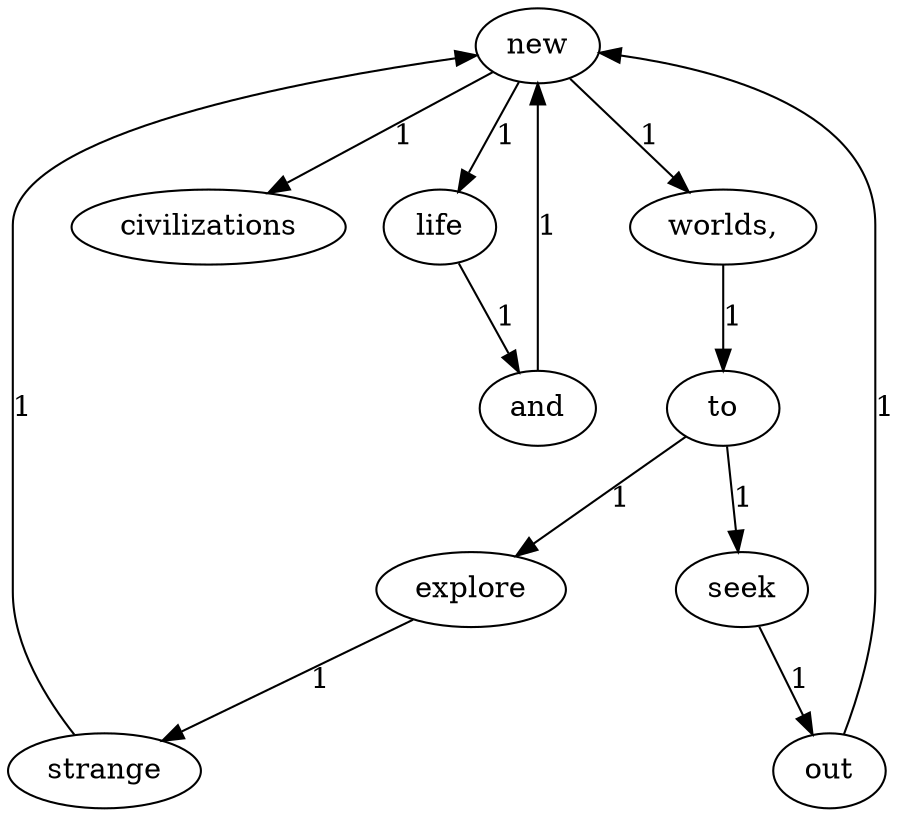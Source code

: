 digraph G {
  "new" -> "worlds," [label="1", weight=1];
  "new" -> "civilizations" [label="1", weight=1];
  "new" -> "life" [label="1", weight=1];
  "worlds," -> "to" [label="1", weight=1];
  "explore" -> "strange" [label="1", weight=1];
  "and" -> "new" [label="1", weight=1];
  "to" -> "explore" [label="1", weight=1];
  "to" -> "seek" [label="1", weight=1];
  "seek" -> "out" [label="1", weight=1];
  "strange" -> "new" [label="1", weight=1];
  "life" -> "and" [label="1", weight=1];
  "out" -> "new" [label="1", weight=1];
}
